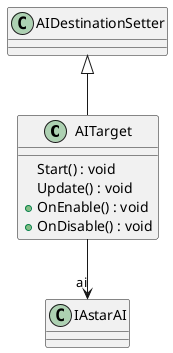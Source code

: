 @startuml
class AITarget {
    Start() : void
    Update() : void
    + OnEnable() : void
    + OnDisable() : void
}
AIDestinationSetter <|-- AITarget
AITarget --> "ai" IAstarAI
@enduml
